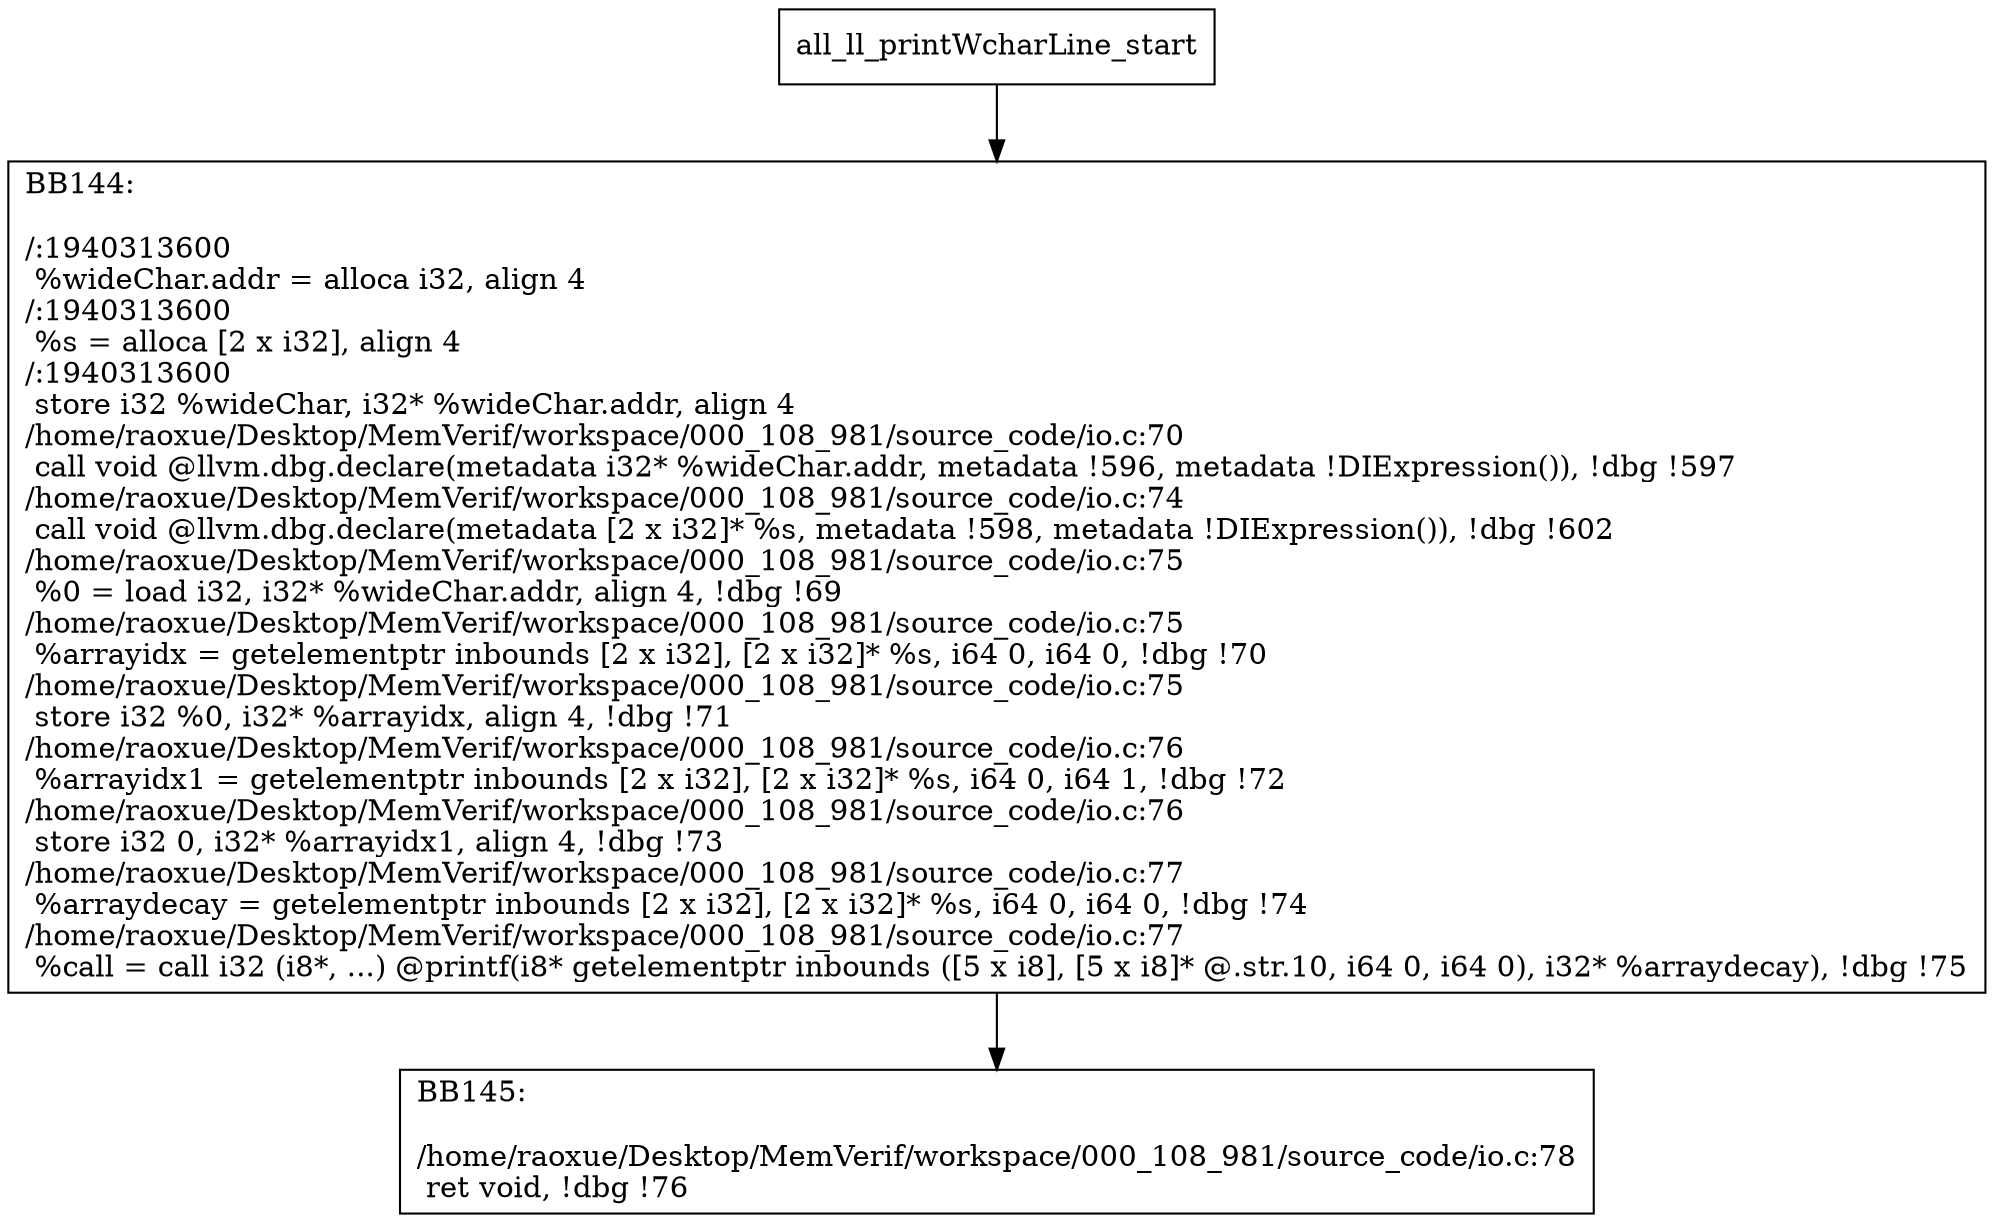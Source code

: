 digraph "CFG for'all_ll_printWcharLine' function" {
	BBall_ll_printWcharLine_start[shape=record,label="{all_ll_printWcharLine_start}"];
	BBall_ll_printWcharLine_start-> all_ll_printWcharLineBB144;
	all_ll_printWcharLineBB144 [shape=record, label="{BB144:\l\l/:1940313600\l
  %wideChar.addr = alloca i32, align 4\l
/:1940313600\l
  %s = alloca [2 x i32], align 4\l
/:1940313600\l
  store i32 %wideChar, i32* %wideChar.addr, align 4\l
/home/raoxue/Desktop/MemVerif/workspace/000_108_981/source_code/io.c:70\l
  call void @llvm.dbg.declare(metadata i32* %wideChar.addr, metadata !596, metadata !DIExpression()), !dbg !597\l
/home/raoxue/Desktop/MemVerif/workspace/000_108_981/source_code/io.c:74\l
  call void @llvm.dbg.declare(metadata [2 x i32]* %s, metadata !598, metadata !DIExpression()), !dbg !602\l
/home/raoxue/Desktop/MemVerif/workspace/000_108_981/source_code/io.c:75\l
  %0 = load i32, i32* %wideChar.addr, align 4, !dbg !69\l
/home/raoxue/Desktop/MemVerif/workspace/000_108_981/source_code/io.c:75\l
  %arrayidx = getelementptr inbounds [2 x i32], [2 x i32]* %s, i64 0, i64 0, !dbg !70\l
/home/raoxue/Desktop/MemVerif/workspace/000_108_981/source_code/io.c:75\l
  store i32 %0, i32* %arrayidx, align 4, !dbg !71\l
/home/raoxue/Desktop/MemVerif/workspace/000_108_981/source_code/io.c:76\l
  %arrayidx1 = getelementptr inbounds [2 x i32], [2 x i32]* %s, i64 0, i64 1, !dbg !72\l
/home/raoxue/Desktop/MemVerif/workspace/000_108_981/source_code/io.c:76\l
  store i32 0, i32* %arrayidx1, align 4, !dbg !73\l
/home/raoxue/Desktop/MemVerif/workspace/000_108_981/source_code/io.c:77\l
  %arraydecay = getelementptr inbounds [2 x i32], [2 x i32]* %s, i64 0, i64 0, !dbg !74\l
/home/raoxue/Desktop/MemVerif/workspace/000_108_981/source_code/io.c:77\l
  %call = call i32 (i8*, ...) @printf(i8* getelementptr inbounds ([5 x i8], [5 x i8]* @.str.10, i64 0, i64 0), i32* %arraydecay), !dbg !75\l
}"];
	all_ll_printWcharLineBB144-> all_ll_printWcharLineBB145;
	all_ll_printWcharLineBB145 [shape=record, label="{BB145:\l\l/home/raoxue/Desktop/MemVerif/workspace/000_108_981/source_code/io.c:78\l
  ret void, !dbg !76\l
}"];
}

